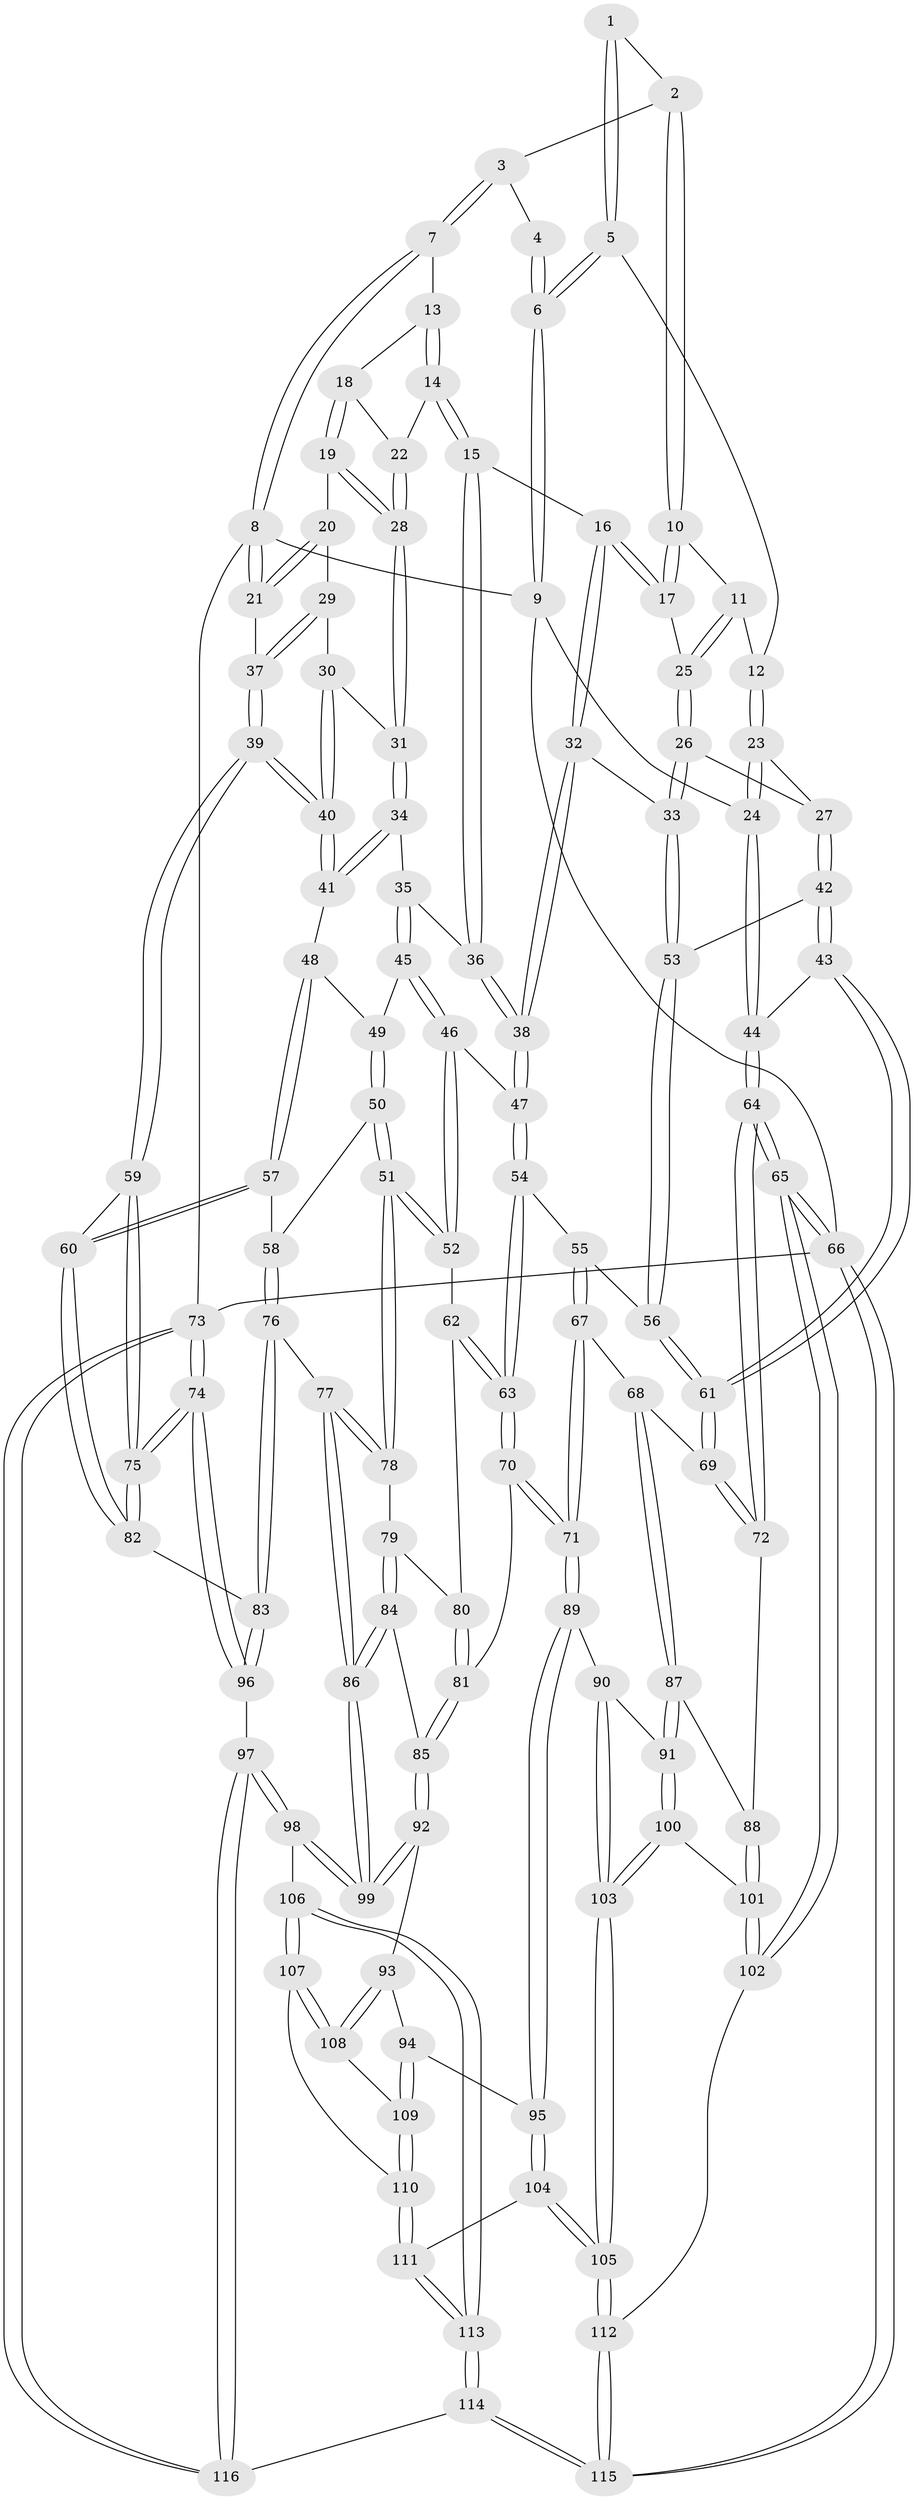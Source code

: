 // coarse degree distribution, {3: 0.1323529411764706, 4: 0.4852941176470588, 2: 0.014705882352941176, 5: 0.3088235294117647, 6: 0.058823529411764705}
// Generated by graph-tools (version 1.1) at 2025/42/03/06/25 10:42:35]
// undirected, 116 vertices, 287 edges
graph export_dot {
graph [start="1"]
  node [color=gray90,style=filled];
  1 [pos="+0.3503179804651213+0.06486002556600341"];
  2 [pos="+0.5397849094435921+0"];
  3 [pos="+0.6015536037339839+0"];
  4 [pos="+0.3264780983373032+0"];
  5 [pos="+0.3050024661768275+0.11325845212831152"];
  6 [pos="+0+0"];
  7 [pos="+0.7042199803618128+0"];
  8 [pos="+1+0"];
  9 [pos="+0+0"];
  10 [pos="+0.5082836990668663+0.08620932184570694"];
  11 [pos="+0.3182436444603718+0.15905284276794246"];
  12 [pos="+0.3147626935808719+0.157049028486502"];
  13 [pos="+0.7203956684208328+0"];
  14 [pos="+0.6430659049838071+0.23927262292439658"];
  15 [pos="+0.6165982906340048+0.26726926701368237"];
  16 [pos="+0.5663310492362947+0.2460654059151841"];
  17 [pos="+0.5214703097174018+0.2077073617330105"];
  18 [pos="+0.7839470264954764+0.06299366566750683"];
  19 [pos="+0.9123513388958854+0.1885553100508626"];
  20 [pos="+1+0.1399428609406825"];
  21 [pos="+1+0"];
  22 [pos="+0.7649425890482623+0.22123169775193438"];
  23 [pos="+0.13085802342803787+0.2819519036034636"];
  24 [pos="+0+0.06917405216834595"];
  25 [pos="+0.3873705844030736+0.23941016060017403"];
  26 [pos="+0.3634643401739504+0.4075770301795282"];
  27 [pos="+0.14793191014216125+0.30660756040350723"];
  28 [pos="+0.8528928155920837+0.27786225389175356"];
  29 [pos="+0.9544791980564385+0.3237132108479868"];
  30 [pos="+0.9131005860920006+0.333213107722962"];
  31 [pos="+0.8523842918955947+0.3299517524127805"];
  32 [pos="+0.3807841360398352+0.418869397898032"];
  33 [pos="+0.3662271652415073+0.4121192211389783"];
  34 [pos="+0.8408428153808897+0.3511760822954588"];
  35 [pos="+0.7001307114708232+0.3969163295751163"];
  36 [pos="+0.630113434482275+0.3156238949108986"];
  37 [pos="+1+0.40924785613426024"];
  38 [pos="+0.441683555965569+0.4665672442722151"];
  39 [pos="+1+0.5459085152659764"];
  40 [pos="+1+0.5326029433537072"];
  41 [pos="+0.9029984759374098+0.47204895387783147"];
  42 [pos="+0.1352251559982807+0.4953046268330744"];
  43 [pos="+0.10345785985795895+0.5219467962963557"];
  44 [pos="+0+0.3869907264228685"];
  45 [pos="+0.6980545293975604+0.4090448405875994"];
  46 [pos="+0.5382226331464348+0.5254165951026769"];
  47 [pos="+0.4444471503501127+0.4713174905672319"];
  48 [pos="+0.8389628115983169+0.5368460028376458"];
  49 [pos="+0.7184753811089197+0.469669614048038"];
  50 [pos="+0.6881134878194197+0.5974267448754044"];
  51 [pos="+0.6229337052946802+0.6163979756315873"];
  52 [pos="+0.5563522538803012+0.5612611002422123"];
  53 [pos="+0.2565730223864089+0.5265122312244832"];
  54 [pos="+0.40378250997892917+0.5897714548035621"];
  55 [pos="+0.2646916410981571+0.5920201643642153"];
  56 [pos="+0.26074402992236234+0.5691458696718097"];
  57 [pos="+0.8251272308229946+0.6426615760434371"];
  58 [pos="+0.7485440467381034+0.6273878336523386"];
  59 [pos="+1+0.5637025592985263"];
  60 [pos="+0.852324805013602+0.6781772287602066"];
  61 [pos="+0.09337433329194873+0.6017246139285856"];
  62 [pos="+0.4795902662878649+0.6603608722785083"];
  63 [pos="+0.4098213950182157+0.665683510349731"];
  64 [pos="+0+0.7343161564371419"];
  65 [pos="+0+1"];
  66 [pos="+0+1"];
  67 [pos="+0.2481088023750052+0.6827250986505631"];
  68 [pos="+0.21662033649507412+0.6879559988276244"];
  69 [pos="+0.08434932779436641+0.6489044434490158"];
  70 [pos="+0.365755047035229+0.7298913661197093"];
  71 [pos="+0.3342264752294276+0.7439520403445555"];
  72 [pos="+0+0.7093299986992267"];
  73 [pos="+1+1"];
  74 [pos="+1+0.9172683190624654"];
  75 [pos="+1+0.7954359338154791"];
  76 [pos="+0.6744688699447863+0.7646583728926426"];
  77 [pos="+0.6576658858369884+0.7587094591282091"];
  78 [pos="+0.6104088880016587+0.683357092042333"];
  79 [pos="+0.5558530440154849+0.7068276803499004"];
  80 [pos="+0.5245132155464587+0.7022609106202442"];
  81 [pos="+0.46290886539340426+0.7714696265876396"];
  82 [pos="+0.841581901294839+0.7738742199408057"];
  83 [pos="+0.8005595757860955+0.8514326123493479"];
  84 [pos="+0.545269675680068+0.7684727556120385"];
  85 [pos="+0.48383970988944863+0.7960432320625818"];
  86 [pos="+0.5947835476119224+0.8088292396320079"];
  87 [pos="+0.18195537205353945+0.7615311670786348"];
  88 [pos="+0.07423211739320615+0.7860648765500535"];
  89 [pos="+0.3290828848235158+0.7784247913147229"];
  90 [pos="+0.29068812781435543+0.8229332809822458"];
  91 [pos="+0.18030017588718406+0.8241982029283141"];
  92 [pos="+0.4923222577179775+0.8388549971291398"];
  93 [pos="+0.4690238642963886+0.8580734821983718"];
  94 [pos="+0.4372728995227432+0.8677367878980822"];
  95 [pos="+0.3854912304993108+0.8614030721157525"];
  96 [pos="+0.8021718507993554+0.904351145127527"];
  97 [pos="+0.7719731284556466+0.9677455492668737"];
  98 [pos="+0.5841575400944814+0.9060533190190998"];
  99 [pos="+0.5701594726175423+0.8745998598346437"];
  100 [pos="+0.15840568233334407+0.8483040013535077"];
  101 [pos="+0.1236821294750762+0.8627489657792599"];
  102 [pos="+0.11122161127160098+0.8995269642544532"];
  103 [pos="+0.2630661665900162+0.9157825472904331"];
  104 [pos="+0.3687098838625706+0.9379248563451129"];
  105 [pos="+0.2656094145321694+0.9543706978320546"];
  106 [pos="+0.526947658939948+0.962678514979444"];
  107 [pos="+0.5077158924230011+0.9493140680940065"];
  108 [pos="+0.480612588430007+0.9260097648933795"];
  109 [pos="+0.44035154260811926+0.9269670823601797"];
  110 [pos="+0.4173758675883524+0.9511235464423226"];
  111 [pos="+0.4005380717820793+0.9649656980170225"];
  112 [pos="+0.23772114909526365+1"];
  113 [pos="+0.4689405836791756+1"];
  114 [pos="+0.4690930338365303+1"];
  115 [pos="+0.21121807930472508+1"];
  116 [pos="+0.776931786478416+1"];
  1 -- 2;
  1 -- 5;
  1 -- 5;
  2 -- 3;
  2 -- 10;
  2 -- 10;
  3 -- 4;
  3 -- 7;
  3 -- 7;
  4 -- 6;
  4 -- 6;
  5 -- 6;
  5 -- 6;
  5 -- 12;
  6 -- 9;
  6 -- 9;
  7 -- 8;
  7 -- 8;
  7 -- 13;
  8 -- 9;
  8 -- 21;
  8 -- 21;
  8 -- 73;
  9 -- 24;
  9 -- 66;
  10 -- 11;
  10 -- 17;
  10 -- 17;
  11 -- 12;
  11 -- 25;
  11 -- 25;
  12 -- 23;
  12 -- 23;
  13 -- 14;
  13 -- 14;
  13 -- 18;
  14 -- 15;
  14 -- 15;
  14 -- 22;
  15 -- 16;
  15 -- 36;
  15 -- 36;
  16 -- 17;
  16 -- 17;
  16 -- 32;
  16 -- 32;
  17 -- 25;
  18 -- 19;
  18 -- 19;
  18 -- 22;
  19 -- 20;
  19 -- 28;
  19 -- 28;
  20 -- 21;
  20 -- 21;
  20 -- 29;
  21 -- 37;
  22 -- 28;
  22 -- 28;
  23 -- 24;
  23 -- 24;
  23 -- 27;
  24 -- 44;
  24 -- 44;
  25 -- 26;
  25 -- 26;
  26 -- 27;
  26 -- 33;
  26 -- 33;
  27 -- 42;
  27 -- 42;
  28 -- 31;
  28 -- 31;
  29 -- 30;
  29 -- 37;
  29 -- 37;
  30 -- 31;
  30 -- 40;
  30 -- 40;
  31 -- 34;
  31 -- 34;
  32 -- 33;
  32 -- 38;
  32 -- 38;
  33 -- 53;
  33 -- 53;
  34 -- 35;
  34 -- 41;
  34 -- 41;
  35 -- 36;
  35 -- 45;
  35 -- 45;
  36 -- 38;
  36 -- 38;
  37 -- 39;
  37 -- 39;
  38 -- 47;
  38 -- 47;
  39 -- 40;
  39 -- 40;
  39 -- 59;
  39 -- 59;
  40 -- 41;
  40 -- 41;
  41 -- 48;
  42 -- 43;
  42 -- 43;
  42 -- 53;
  43 -- 44;
  43 -- 61;
  43 -- 61;
  44 -- 64;
  44 -- 64;
  45 -- 46;
  45 -- 46;
  45 -- 49;
  46 -- 47;
  46 -- 52;
  46 -- 52;
  47 -- 54;
  47 -- 54;
  48 -- 49;
  48 -- 57;
  48 -- 57;
  49 -- 50;
  49 -- 50;
  50 -- 51;
  50 -- 51;
  50 -- 58;
  51 -- 52;
  51 -- 52;
  51 -- 78;
  51 -- 78;
  52 -- 62;
  53 -- 56;
  53 -- 56;
  54 -- 55;
  54 -- 63;
  54 -- 63;
  55 -- 56;
  55 -- 67;
  55 -- 67;
  56 -- 61;
  56 -- 61;
  57 -- 58;
  57 -- 60;
  57 -- 60;
  58 -- 76;
  58 -- 76;
  59 -- 60;
  59 -- 75;
  59 -- 75;
  60 -- 82;
  60 -- 82;
  61 -- 69;
  61 -- 69;
  62 -- 63;
  62 -- 63;
  62 -- 80;
  63 -- 70;
  63 -- 70;
  64 -- 65;
  64 -- 65;
  64 -- 72;
  64 -- 72;
  65 -- 66;
  65 -- 66;
  65 -- 102;
  65 -- 102;
  66 -- 115;
  66 -- 115;
  66 -- 73;
  67 -- 68;
  67 -- 71;
  67 -- 71;
  68 -- 69;
  68 -- 87;
  68 -- 87;
  69 -- 72;
  69 -- 72;
  70 -- 71;
  70 -- 71;
  70 -- 81;
  71 -- 89;
  71 -- 89;
  72 -- 88;
  73 -- 74;
  73 -- 74;
  73 -- 116;
  73 -- 116;
  74 -- 75;
  74 -- 75;
  74 -- 96;
  74 -- 96;
  75 -- 82;
  75 -- 82;
  76 -- 77;
  76 -- 83;
  76 -- 83;
  77 -- 78;
  77 -- 78;
  77 -- 86;
  77 -- 86;
  78 -- 79;
  79 -- 80;
  79 -- 84;
  79 -- 84;
  80 -- 81;
  80 -- 81;
  81 -- 85;
  81 -- 85;
  82 -- 83;
  83 -- 96;
  83 -- 96;
  84 -- 85;
  84 -- 86;
  84 -- 86;
  85 -- 92;
  85 -- 92;
  86 -- 99;
  86 -- 99;
  87 -- 88;
  87 -- 91;
  87 -- 91;
  88 -- 101;
  88 -- 101;
  89 -- 90;
  89 -- 95;
  89 -- 95;
  90 -- 91;
  90 -- 103;
  90 -- 103;
  91 -- 100;
  91 -- 100;
  92 -- 93;
  92 -- 99;
  92 -- 99;
  93 -- 94;
  93 -- 108;
  93 -- 108;
  94 -- 95;
  94 -- 109;
  94 -- 109;
  95 -- 104;
  95 -- 104;
  96 -- 97;
  97 -- 98;
  97 -- 98;
  97 -- 116;
  97 -- 116;
  98 -- 99;
  98 -- 99;
  98 -- 106;
  100 -- 101;
  100 -- 103;
  100 -- 103;
  101 -- 102;
  101 -- 102;
  102 -- 112;
  103 -- 105;
  103 -- 105;
  104 -- 105;
  104 -- 105;
  104 -- 111;
  105 -- 112;
  105 -- 112;
  106 -- 107;
  106 -- 107;
  106 -- 113;
  106 -- 113;
  107 -- 108;
  107 -- 108;
  107 -- 110;
  108 -- 109;
  109 -- 110;
  109 -- 110;
  110 -- 111;
  110 -- 111;
  111 -- 113;
  111 -- 113;
  112 -- 115;
  112 -- 115;
  113 -- 114;
  113 -- 114;
  114 -- 115;
  114 -- 115;
  114 -- 116;
}
